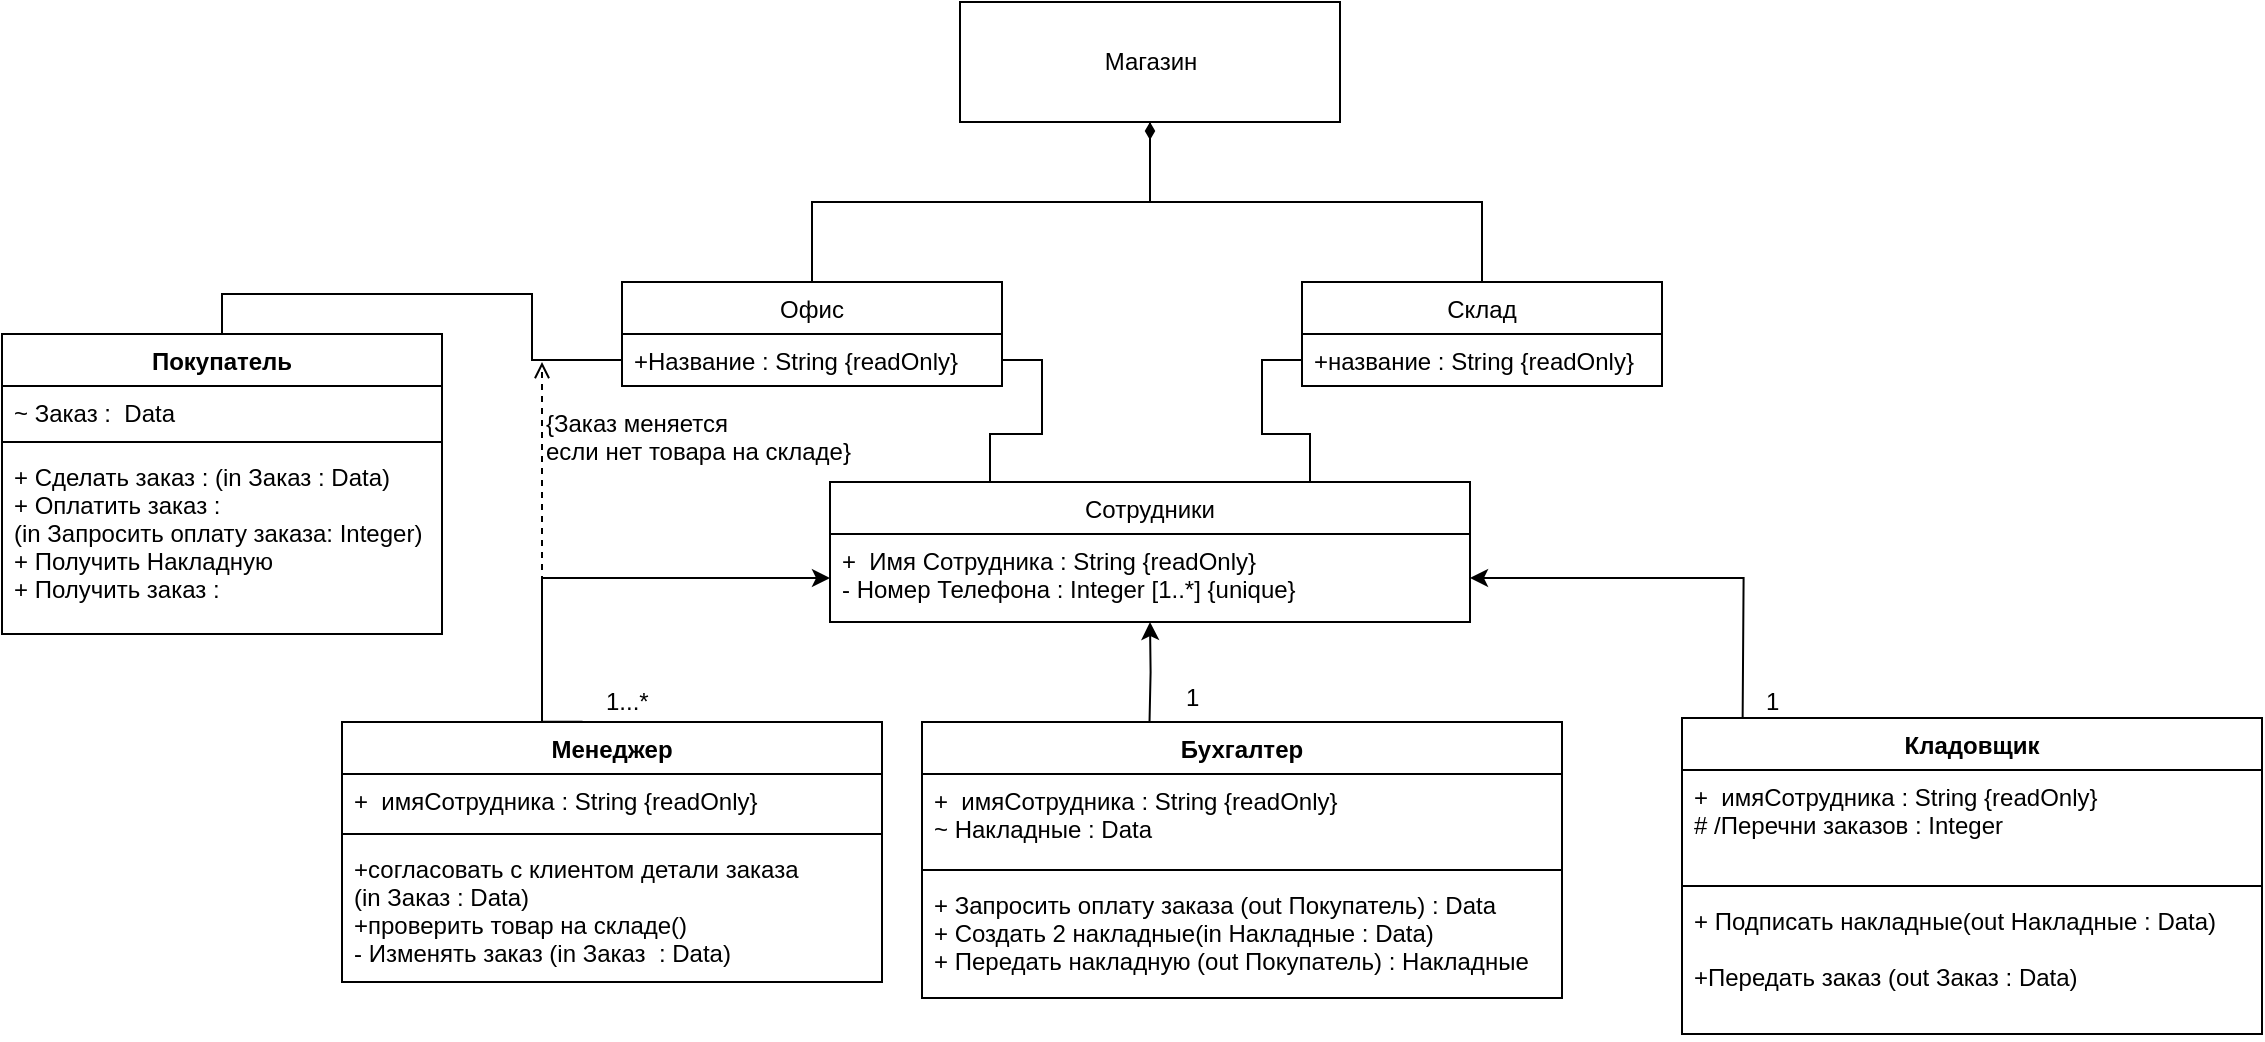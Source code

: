 <mxfile version="12.1.3" pages="1"><diagram id="BScTP1tk9Hpg_37bcQ7j" name="Page-1"><mxGraphModel dx="1667" dy="503" grid="1" gridSize="10" guides="1" tooltips="1" connect="1" arrows="1" fold="1" page="1" pageScale="1" pageWidth="1169" pageHeight="1654" math="0" shadow="0"><root><mxCell id="0"/><mxCell id="1" parent="0"/><mxCell id="QNXoi7GTRjMWNkcfiGRI-17" style="edgeStyle=orthogonalEdgeStyle;rounded=0;orthogonalLoop=1;jettySize=auto;html=1;exitX=0.5;exitY=1;exitDx=0;exitDy=0;entryX=0.5;entryY=0;entryDx=0;entryDy=0;strokeColor=#000000;endArrow=none;endFill=0;startArrow=diamondThin;startFill=1;" edge="1" parent="1" source="QNXoi7GTRjMWNkcfiGRI-12" target="QNXoi7GTRjMWNkcfiGRI-13"><mxGeometry relative="1" as="geometry"/></mxCell><mxCell id="QNXoi7GTRjMWNkcfiGRI-12" value="Магазин" style="html=1;" vertex="1" parent="1"><mxGeometry x="489" y="230" width="190" height="60" as="geometry"/></mxCell><mxCell id="QNXoi7GTRjMWNkcfiGRI-13" value="Офис" style="swimlane;fontStyle=0;childLayout=stackLayout;horizontal=1;startSize=26;fillColor=none;horizontalStack=0;resizeParent=1;resizeParentMax=0;resizeLast=0;collapsible=1;marginBottom=0;" vertex="1" parent="1"><mxGeometry x="320" y="370" width="190" height="52" as="geometry"/></mxCell><mxCell id="QNXoi7GTRjMWNkcfiGRI-14" value="+Название : String {readOnly}" style="text;strokeColor=none;fillColor=none;align=left;verticalAlign=top;spacingLeft=4;spacingRight=4;overflow=hidden;rotatable=0;points=[[0,0.5],[1,0.5]];portConstraint=eastwest;" vertex="1" parent="QNXoi7GTRjMWNkcfiGRI-13"><mxGeometry y="26" width="190" height="26" as="geometry"/></mxCell><mxCell id="QNXoi7GTRjMWNkcfiGRI-24" style="edgeStyle=orthogonalEdgeStyle;rounded=0;orthogonalLoop=1;jettySize=auto;html=1;exitX=0.5;exitY=0;exitDx=0;exitDy=0;entryX=0.5;entryY=1;entryDx=0;entryDy=0;startArrow=none;startFill=0;endArrow=none;endFill=0;strokeColor=#000000;" edge="1" parent="1" source="QNXoi7GTRjMWNkcfiGRI-22" target="QNXoi7GTRjMWNkcfiGRI-12"><mxGeometry relative="1" as="geometry"/></mxCell><mxCell id="QNXoi7GTRjMWNkcfiGRI-22" value="Склад" style="swimlane;fontStyle=0;childLayout=stackLayout;horizontal=1;startSize=26;fillColor=none;horizontalStack=0;resizeParent=1;resizeParentMax=0;resizeLast=0;collapsible=1;marginBottom=0;" vertex="1" parent="1"><mxGeometry x="660" y="370" width="180" height="52" as="geometry"/></mxCell><mxCell id="QNXoi7GTRjMWNkcfiGRI-23" value="+название : String {readOnly}" style="text;strokeColor=none;fillColor=none;align=left;verticalAlign=top;spacingLeft=4;spacingRight=4;overflow=hidden;rotatable=0;points=[[0,0.5],[1,0.5]];portConstraint=eastwest;" vertex="1" parent="QNXoi7GTRjMWNkcfiGRI-22"><mxGeometry y="26" width="180" height="26" as="geometry"/></mxCell><mxCell id="QNXoi7GTRjMWNkcfiGRI-28" style="edgeStyle=orthogonalEdgeStyle;rounded=0;orthogonalLoop=1;jettySize=auto;html=1;exitX=0.25;exitY=0;exitDx=0;exitDy=0;entryX=1;entryY=0.5;entryDx=0;entryDy=0;startArrow=none;startFill=0;endArrow=none;endFill=0;strokeColor=#000000;" edge="1" parent="1" source="QNXoi7GTRjMWNkcfiGRI-26" target="QNXoi7GTRjMWNkcfiGRI-14"><mxGeometry relative="1" as="geometry"/></mxCell><mxCell id="QNXoi7GTRjMWNkcfiGRI-29" style="edgeStyle=orthogonalEdgeStyle;rounded=0;orthogonalLoop=1;jettySize=auto;html=1;exitX=0.75;exitY=0;exitDx=0;exitDy=0;entryX=0;entryY=0.5;entryDx=0;entryDy=0;startArrow=none;startFill=0;endArrow=none;endFill=0;strokeColor=#000000;" edge="1" parent="1" source="QNXoi7GTRjMWNkcfiGRI-26" target="QNXoi7GTRjMWNkcfiGRI-23"><mxGeometry relative="1" as="geometry"/></mxCell><mxCell id="QNXoi7GTRjMWNkcfiGRI-26" value="Сотрудники" style="swimlane;fontStyle=0;childLayout=stackLayout;horizontal=1;startSize=26;fillColor=none;horizontalStack=0;resizeParent=1;resizeParentMax=0;resizeLast=0;collapsible=1;marginBottom=0;" vertex="1" parent="1"><mxGeometry x="424" y="470" width="320" height="70" as="geometry"/></mxCell><mxCell id="QNXoi7GTRjMWNkcfiGRI-27" value="+  Имя Сотрудника : String {readOnly}&#10;- Номер Телефона : Integer [1..*] {unique}" style="text;strokeColor=none;fillColor=none;align=left;verticalAlign=top;spacingLeft=4;spacingRight=4;overflow=hidden;rotatable=0;points=[[0,0.5],[1,0.5]];portConstraint=eastwest;" vertex="1" parent="QNXoi7GTRjMWNkcfiGRI-26"><mxGeometry y="26" width="320" height="44" as="geometry"/></mxCell><mxCell id="QNXoi7GTRjMWNkcfiGRI-32" style="edgeStyle=orthogonalEdgeStyle;rounded=0;orthogonalLoop=1;jettySize=auto;html=1;exitX=0.5;exitY=0;exitDx=0;exitDy=0;startArrow=none;startFill=0;endArrow=classic;endFill=1;strokeColor=#000000;" edge="1" parent="1" target="QNXoi7GTRjMWNkcfiGRI-27"><mxGeometry relative="1" as="geometry"><mxPoint x="540" y="550" as="targetPoint"/><mxPoint x="300.276" y="589.897" as="sourcePoint"/><Array as="points"><mxPoint x="280" y="590"/><mxPoint x="280" y="518"/></Array></mxGeometry></mxCell><mxCell id="QNXoi7GTRjMWNkcfiGRI-37" style="edgeStyle=orthogonalEdgeStyle;rounded=0;orthogonalLoop=1;jettySize=auto;html=1;exitX=0.5;exitY=0;exitDx=0;exitDy=0;entryX=0.5;entryY=1;entryDx=0;entryDy=0;entryPerimeter=0;startArrow=none;startFill=0;endArrow=classic;endFill=1;strokeColor=#000000;" edge="1" parent="1" target="QNXoi7GTRjMWNkcfiGRI-27"><mxGeometry relative="1" as="geometry"><mxPoint x="583.759" y="589.897" as="sourcePoint"/></mxGeometry></mxCell><mxCell id="QNXoi7GTRjMWNkcfiGRI-38" style="edgeStyle=orthogonalEdgeStyle;rounded=0;orthogonalLoop=1;jettySize=auto;html=1;exitX=0.5;exitY=0;exitDx=0;exitDy=0;entryX=1;entryY=0.5;entryDx=0;entryDy=0;startArrow=none;startFill=0;endArrow=classic;endFill=1;strokeColor=#000000;" edge="1" parent="1" target="QNXoi7GTRjMWNkcfiGRI-27"><mxGeometry relative="1" as="geometry"><mxPoint x="880.31" y="589.897" as="sourcePoint"/></mxGeometry></mxCell><mxCell id="QNXoi7GTRjMWNkcfiGRI-39" value="Менеджер" style="swimlane;fontStyle=1;align=center;verticalAlign=top;childLayout=stackLayout;horizontal=1;startSize=26;horizontalStack=0;resizeParent=1;resizeParentMax=0;resizeLast=0;collapsible=1;marginBottom=0;" vertex="1" parent="1"><mxGeometry x="180" y="590" width="270" height="130" as="geometry"/></mxCell><mxCell id="QNXoi7GTRjMWNkcfiGRI-40" value="+  имяСотрудника : String {readOnly}" style="text;strokeColor=none;fillColor=none;align=left;verticalAlign=top;spacingLeft=4;spacingRight=4;overflow=hidden;rotatable=0;points=[[0,0.5],[1,0.5]];portConstraint=eastwest;" vertex="1" parent="QNXoi7GTRjMWNkcfiGRI-39"><mxGeometry y="26" width="270" height="26" as="geometry"/></mxCell><mxCell id="QNXoi7GTRjMWNkcfiGRI-41" value="" style="line;strokeWidth=1;fillColor=none;align=left;verticalAlign=middle;spacingTop=-1;spacingLeft=3;spacingRight=3;rotatable=0;labelPosition=right;points=[];portConstraint=eastwest;" vertex="1" parent="QNXoi7GTRjMWNkcfiGRI-39"><mxGeometry y="52" width="270" height="8" as="geometry"/></mxCell><mxCell id="QNXoi7GTRjMWNkcfiGRI-42" value="+согласовать с клиентом детали заказа&#10;(in Заказ : Data)&#10;+проверить товар на складе()&#10;- Изменять заказ (in Заказ  : Data)" style="text;strokeColor=none;fillColor=none;align=left;verticalAlign=top;spacingLeft=4;spacingRight=4;overflow=hidden;rotatable=0;points=[[0,0.5],[1,0.5]];portConstraint=eastwest;" vertex="1" parent="QNXoi7GTRjMWNkcfiGRI-39"><mxGeometry y="60" width="270" height="70" as="geometry"/></mxCell><mxCell id="QNXoi7GTRjMWNkcfiGRI-43" value="Бухгалтер" style="swimlane;fontStyle=1;align=center;verticalAlign=top;childLayout=stackLayout;horizontal=1;startSize=26;horizontalStack=0;resizeParent=1;resizeParentMax=0;resizeLast=0;collapsible=1;marginBottom=0;" vertex="1" parent="1"><mxGeometry x="470" y="590" width="320" height="138" as="geometry"/></mxCell><mxCell id="QNXoi7GTRjMWNkcfiGRI-44" value="+  имяСотрудника : String {readOnly}&#10;~ Накладные : Data&#10;&#10;" style="text;strokeColor=none;fillColor=none;align=left;verticalAlign=top;spacingLeft=4;spacingRight=4;overflow=hidden;rotatable=0;points=[[0,0.5],[1,0.5]];portConstraint=eastwest;" vertex="1" parent="QNXoi7GTRjMWNkcfiGRI-43"><mxGeometry y="26" width="320" height="44" as="geometry"/></mxCell><mxCell id="QNXoi7GTRjMWNkcfiGRI-45" value="" style="line;strokeWidth=1;fillColor=none;align=left;verticalAlign=middle;spacingTop=-1;spacingLeft=3;spacingRight=3;rotatable=0;labelPosition=right;points=[];portConstraint=eastwest;" vertex="1" parent="QNXoi7GTRjMWNkcfiGRI-43"><mxGeometry y="70" width="320" height="8" as="geometry"/></mxCell><mxCell id="QNXoi7GTRjMWNkcfiGRI-46" value="+ Запросить оплату заказа (out Покупатель) : Data&#10;+ Создать 2 накладные(in Накладные : Data) &#10;+ Передать накладную (out Покупатель) : Накладные" style="text;strokeColor=none;fillColor=none;align=left;verticalAlign=top;spacingLeft=4;spacingRight=4;overflow=hidden;rotatable=0;points=[[0,0.5],[1,0.5]];portConstraint=eastwest;" vertex="1" parent="QNXoi7GTRjMWNkcfiGRI-43"><mxGeometry y="78" width="320" height="60" as="geometry"/></mxCell><mxCell id="QNXoi7GTRjMWNkcfiGRI-47" value="Кладовщик" style="swimlane;fontStyle=1;align=center;verticalAlign=top;childLayout=stackLayout;horizontal=1;startSize=26;horizontalStack=0;resizeParent=1;resizeParentMax=0;resizeLast=0;collapsible=1;marginBottom=0;" vertex="1" parent="1"><mxGeometry x="850" y="588" width="290" height="158" as="geometry"/></mxCell><mxCell id="QNXoi7GTRjMWNkcfiGRI-48" value="+  имяСотрудника : String {readOnly}&#10;# /Перечни заказов : Integer&#10;&#10;" style="text;strokeColor=none;fillColor=none;align=left;verticalAlign=top;spacingLeft=4;spacingRight=4;overflow=hidden;rotatable=0;points=[[0,0.5],[1,0.5]];portConstraint=eastwest;" vertex="1" parent="QNXoi7GTRjMWNkcfiGRI-47"><mxGeometry y="26" width="290" height="54" as="geometry"/></mxCell><mxCell id="QNXoi7GTRjMWNkcfiGRI-49" value="" style="line;strokeWidth=1;fillColor=none;align=left;verticalAlign=middle;spacingTop=-1;spacingLeft=3;spacingRight=3;rotatable=0;labelPosition=right;points=[];portConstraint=eastwest;" vertex="1" parent="QNXoi7GTRjMWNkcfiGRI-47"><mxGeometry y="80" width="290" height="8" as="geometry"/></mxCell><mxCell id="QNXoi7GTRjMWNkcfiGRI-50" value="+ Подписать накладные(out Накладные : Data)&#10; &#10;+Передать заказ (out Заказ : Data)&#10;" style="text;strokeColor=none;fillColor=none;align=left;verticalAlign=top;spacingLeft=4;spacingRight=4;overflow=hidden;rotatable=0;points=[[0,0.5],[1,0.5]];portConstraint=eastwest;" vertex="1" parent="QNXoi7GTRjMWNkcfiGRI-47"><mxGeometry y="88" width="290" height="70" as="geometry"/></mxCell><mxCell id="QNXoi7GTRjMWNkcfiGRI-51" value="1...*" style="text;html=1;resizable=0;points=[];autosize=1;align=left;verticalAlign=top;spacingTop=-4;" vertex="1" parent="1"><mxGeometry x="310" y="570" width="40" height="20" as="geometry"/></mxCell><mxCell id="QNXoi7GTRjMWNkcfiGRI-52" value="1" style="text;html=1;resizable=0;points=[];autosize=1;align=left;verticalAlign=top;spacingTop=-4;" vertex="1" parent="1"><mxGeometry x="600" y="568" width="20" height="20" as="geometry"/></mxCell><mxCell id="QNXoi7GTRjMWNkcfiGRI-53" value="1" style="text;html=1;resizable=0;points=[];autosize=1;align=left;verticalAlign=top;spacingTop=-4;" vertex="1" parent="1"><mxGeometry x="890" y="570" width="20" height="20" as="geometry"/></mxCell><mxCell id="QNXoi7GTRjMWNkcfiGRI-58" style="edgeStyle=orthogonalEdgeStyle;rounded=0;orthogonalLoop=1;jettySize=auto;html=1;exitX=0.5;exitY=0;exitDx=0;exitDy=0;entryX=0;entryY=0.5;entryDx=0;entryDy=0;startArrow=none;startFill=0;endArrow=none;endFill=0;strokeColor=#000000;" edge="1" parent="1" source="QNXoi7GTRjMWNkcfiGRI-54" target="QNXoi7GTRjMWNkcfiGRI-14"><mxGeometry relative="1" as="geometry"/></mxCell><mxCell id="QNXoi7GTRjMWNkcfiGRI-54" value="Покупатель" style="swimlane;fontStyle=1;align=center;verticalAlign=top;childLayout=stackLayout;horizontal=1;startSize=26;horizontalStack=0;resizeParent=1;resizeParentMax=0;resizeLast=0;collapsible=1;marginBottom=0;" vertex="1" parent="1"><mxGeometry x="10" y="396" width="220" height="150" as="geometry"/></mxCell><mxCell id="QNXoi7GTRjMWNkcfiGRI-55" value="~ Заказ :  Data&#10;&#10; &#10;" style="text;strokeColor=none;fillColor=none;align=left;verticalAlign=top;spacingLeft=4;spacingRight=4;overflow=hidden;rotatable=0;points=[[0,0.5],[1,0.5]];portConstraint=eastwest;" vertex="1" parent="QNXoi7GTRjMWNkcfiGRI-54"><mxGeometry y="26" width="220" height="24" as="geometry"/></mxCell><mxCell id="QNXoi7GTRjMWNkcfiGRI-56" value="" style="line;strokeWidth=1;fillColor=none;align=left;verticalAlign=middle;spacingTop=-1;spacingLeft=3;spacingRight=3;rotatable=0;labelPosition=right;points=[];portConstraint=eastwest;" vertex="1" parent="QNXoi7GTRjMWNkcfiGRI-54"><mxGeometry y="50" width="220" height="8" as="geometry"/></mxCell><mxCell id="QNXoi7GTRjMWNkcfiGRI-57" value="+ Сделать заказ : (in Заказ : Data)&#10;+ Оплатить заказ :&#10;(in Запросить оплату заказа: Integer)&#10;+ Получить Накладную&#10;+ Получить заказ :&#10;" style="text;strokeColor=none;fillColor=none;align=left;verticalAlign=top;spacingLeft=4;spacingRight=4;overflow=hidden;rotatable=0;points=[[0,0.5],[1,0.5]];portConstraint=eastwest;" vertex="1" parent="QNXoi7GTRjMWNkcfiGRI-54"><mxGeometry y="58" width="220" height="92" as="geometry"/></mxCell><mxCell id="QNXoi7GTRjMWNkcfiGRI-60" value="" style="endArrow=open;endFill=0;html=1;edgeStyle=orthogonalEdgeStyle;align=left;verticalAlign=top;strokeColor=#000000;dashed=1;" edge="1" parent="1"><mxGeometry x="-1" relative="1" as="geometry"><mxPoint x="280" y="520" as="sourcePoint"/><mxPoint x="280" y="410" as="targetPoint"/></mxGeometry></mxCell><mxCell id="QNXoi7GTRjMWNkcfiGRI-62" value="{Заказ меняется&lt;br&gt;если нет товара на складе}" style="text;html=1;resizable=0;points=[];autosize=1;align=left;verticalAlign=top;spacingTop=-4;" vertex="1" parent="1"><mxGeometry x="280" y="431" width="170" height="30" as="geometry"/></mxCell></root></mxGraphModel></diagram></mxfile>